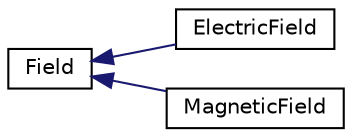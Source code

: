 digraph "Graphical Class Hierarchy"
{
 // LATEX_PDF_SIZE
  edge [fontname="Helvetica",fontsize="10",labelfontname="Helvetica",labelfontsize="10"];
  node [fontname="Helvetica",fontsize="10",shape=record];
  rankdir="LR";
  Node0 [label="Field",height=0.2,width=0.4,color="black", fillcolor="white", style="filled",URL="$classField.html",tooltip=" "];
  Node0 -> Node1 [dir="back",color="midnightblue",fontsize="10",style="solid",fontname="Helvetica"];
  Node1 [label="ElectricField",height=0.2,width=0.4,color="black", fillcolor="white", style="filled",URL="$classElectricField.html",tooltip=" "];
  Node0 -> Node2 [dir="back",color="midnightblue",fontsize="10",style="solid",fontname="Helvetica"];
  Node2 [label="MagneticField",height=0.2,width=0.4,color="black", fillcolor="white", style="filled",URL="$classMagneticField.html",tooltip=" "];
}
